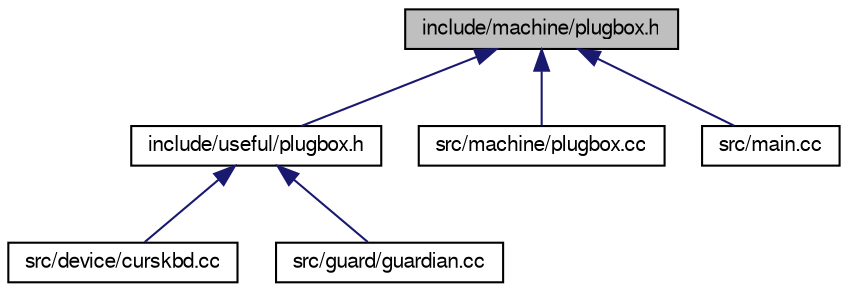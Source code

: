 digraph "include/machine/plugbox.h"
{
  bgcolor="transparent";
  edge [fontname="FreeSans",fontsize="10",labelfontname="FreeSans",labelfontsize="10"];
  node [fontname="FreeSans",fontsize="10",shape=record];
  Node1 [label="include/machine/plugbox.h",height=0.2,width=0.4,color="black", fillcolor="grey75", style="filled" fontcolor="black"];
  Node1 -> Node2 [dir="back",color="midnightblue",fontsize="10",style="solid",fontname="FreeSans"];
  Node2 [label="include/useful/plugbox.h",height=0.2,width=0.4,color="black",URL="$useful_2plugbox_8h.html"];
  Node2 -> Node3 [dir="back",color="midnightblue",fontsize="10",style="solid",fontname="FreeSans"];
  Node3 [label="src/device/curskbd.cc",height=0.2,width=0.4,color="black",URL="$curskbd_8cc.html"];
  Node2 -> Node4 [dir="back",color="midnightblue",fontsize="10",style="solid",fontname="FreeSans"];
  Node4 [label="src/guard/guardian.cc",height=0.2,width=0.4,color="black",URL="$guardian_8cc.html",tooltip="interrupt handler function "];
  Node1 -> Node5 [dir="back",color="midnightblue",fontsize="10",style="solid",fontname="FreeSans"];
  Node5 [label="src/machine/plugbox.cc",height=0.2,width=0.4,color="black",URL="$plugbox_8cc.html"];
  Node1 -> Node6 [dir="back",color="midnightblue",fontsize="10",style="solid",fontname="FreeSans"];
  Node6 [label="src/main.cc",height=0.2,width=0.4,color="black",URL="$main_8cc.html"];
}
